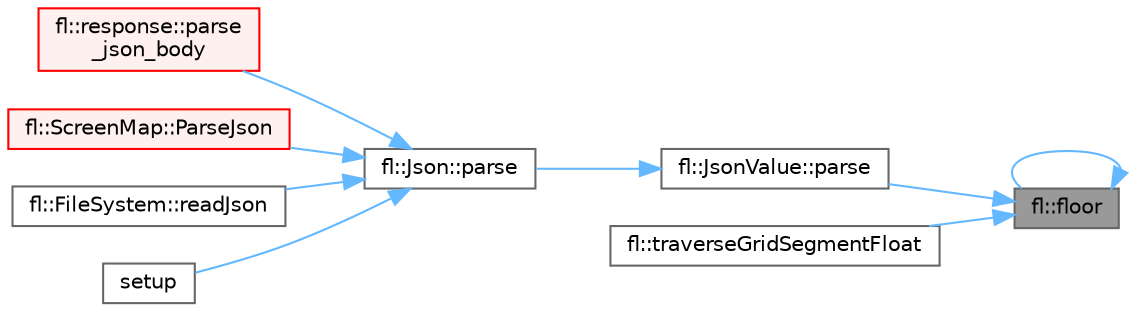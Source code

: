 digraph "fl::floor"
{
 // INTERACTIVE_SVG=YES
 // LATEX_PDF_SIZE
  bgcolor="transparent";
  edge [fontname=Helvetica,fontsize=10,labelfontname=Helvetica,labelfontsize=10];
  node [fontname=Helvetica,fontsize=10,shape=box,height=0.2,width=0.4];
  rankdir="RL";
  Node1 [id="Node000001",label="fl::floor",height=0.2,width=0.4,color="gray40", fillcolor="grey60", style="filled", fontcolor="black",tooltip=" "];
  Node1 -> Node1 [id="edge1_Node000001_Node000001",dir="back",color="steelblue1",style="solid",tooltip=" "];
  Node1 -> Node2 [id="edge2_Node000001_Node000002",dir="back",color="steelblue1",style="solid",tooltip=" "];
  Node2 [id="Node000002",label="fl::JsonValue::parse",height=0.2,width=0.4,color="grey40", fillcolor="white", style="filled",URL="$da/dd6/structfl_1_1_json_value_a9015afeea1506f27937b06e8101377e7.html#a9015afeea1506f27937b06e8101377e7",tooltip=" "];
  Node2 -> Node3 [id="edge3_Node000002_Node000003",dir="back",color="steelblue1",style="solid",tooltip=" "];
  Node3 [id="Node000003",label="fl::Json::parse",height=0.2,width=0.4,color="grey40", fillcolor="white", style="filled",URL="$d4/d13/classfl_1_1_json_acba319cd1a600f1a88beeecab57d4e7c.html#acba319cd1a600f1a88beeecab57d4e7c",tooltip=" "];
  Node3 -> Node4 [id="edge4_Node000003_Node000004",dir="back",color="steelblue1",style="solid",tooltip=" "];
  Node4 [id="Node000004",label="fl::response::parse\l_json_body",height=0.2,width=0.4,color="red", fillcolor="#FFF0F0", style="filled",URL="$d5/d4b/classfl_1_1response_a913de93f1614c93e29ae0c1b3219a0b1.html#a913de93f1614c93e29ae0c1b3219a0b1",tooltip="Parse JSON from response body with error handling."];
  Node3 -> Node9 [id="edge5_Node000003_Node000009",dir="back",color="steelblue1",style="solid",tooltip=" "];
  Node9 [id="Node000009",label="fl::ScreenMap::ParseJson",height=0.2,width=0.4,color="red", fillcolor="#FFF0F0", style="filled",URL="$d2/d78/classfl_1_1_screen_map_a00aec6179fcbe0275fe7ca8770540b3c.html#a00aec6179fcbe0275fe7ca8770540b3c",tooltip=" "];
  Node3 -> Node13 [id="edge6_Node000003_Node000013",dir="back",color="steelblue1",style="solid",tooltip=" "];
  Node13 [id="Node000013",label="fl::FileSystem::readJson",height=0.2,width=0.4,color="grey40", fillcolor="white", style="filled",URL="$df/d37/classfl_1_1_file_system_a3f0ff67d5535787004eed6968145cc64.html#a3f0ff67d5535787004eed6968145cc64",tooltip=" "];
  Node3 -> Node14 [id="edge7_Node000003_Node000014",dir="back",color="steelblue1",style="solid",tooltip=" "];
  Node14 [id="Node000014",label="setup",height=0.2,width=0.4,color="grey40", fillcolor="white", style="filled",URL="$d0/dd3/_json_sketch_8h_a4fc01d736fe50cf5b977f755b675f11d.html#a4fc01d736fe50cf5b977f755b675f11d",tooltip=" "];
  Node1 -> Node15 [id="edge8_Node000001_Node000015",dir="back",color="steelblue1",style="solid",tooltip=" "];
  Node15 [id="Node000015",label="fl::traverseGridSegmentFloat",height=0.2,width=0.4,color="grey40", fillcolor="white", style="filled",URL="$d4/d36/namespacefl_a0585edea80d3b23fb7fcd54b95a09bbc.html#a0585edea80d3b23fb7fcd54b95a09bbc",tooltip="Traverse a grid segment using floating point arithmetic."];
}
